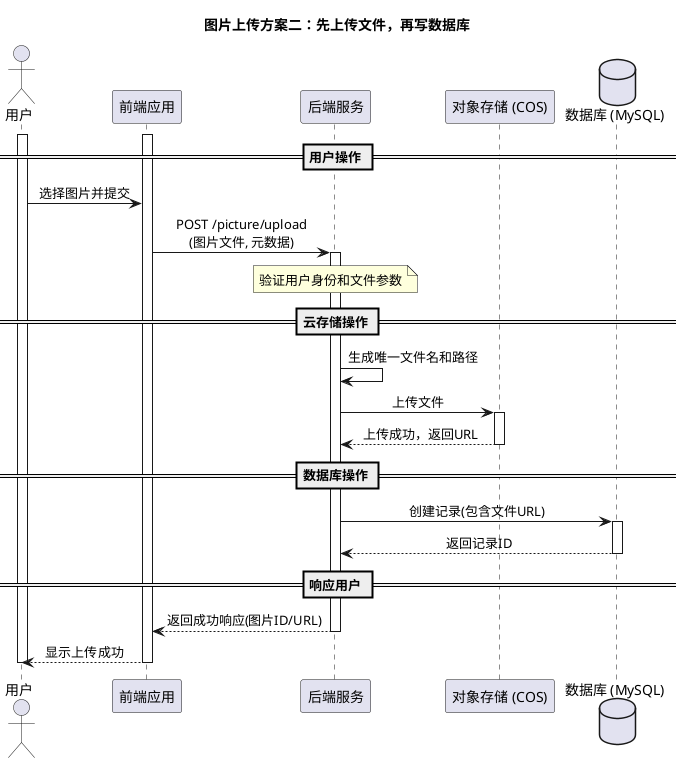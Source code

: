 @startuml
title 图片上传方案二：先上传文件，再写数据库

actor "用户" as User
participant "前端应用" as Frontend
participant "后端服务" as Backend
participant "对象存储 (COS)" as Cloud
database "数据库 (MySQL)" as DB

skinparam sequenceMessageAlign center

activate Frontend
activate User

== 用户操作 ==
User -> Frontend : 选择图片并提交
Frontend -> Backend ++ : POST /picture/upload\n(图片文件, 元数据)
note over Backend : 验证用户身份和文件参数

== 云存储操作 ==
Backend -> Backend : 生成唯一文件名和路径
Backend -> Cloud ++ : 上传文件
Cloud --> Backend -- : 上传成功，返回URL

== 数据库操作 ==
Backend -> DB ++ : 创建记录(包含文件URL)
DB --> Backend -- : 返回记录ID

== 响应用户 ==
Backend --> Frontend -- : 返回成功响应(图片ID/URL)
Frontend --> User : 显示上传成功

deactivate User
deactivate Frontend

@enduml
